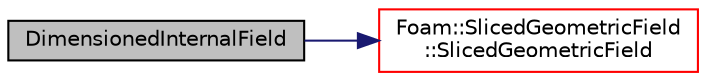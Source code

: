 digraph "DimensionedInternalField"
{
  bgcolor="transparent";
  edge [fontname="Helvetica",fontsize="10",labelfontname="Helvetica",labelfontsize="10"];
  node [fontname="Helvetica",fontsize="10",shape=record];
  rankdir="LR";
  Node1 [label="DimensionedInternalField",height=0.2,width=0.4,color="black", fillcolor="grey75", style="filled", fontcolor="black"];
  Node1 -> Node2 [color="midnightblue",fontsize="10",style="solid",fontname="Helvetica"];
  Node2 [label="Foam::SlicedGeometricField\l::SlicedGeometricField",height=0.2,width=0.4,color="red",URL="$a02339.html#a96850e9157e95987ffb4ac25c30b84c7",tooltip="Construct from components and field to slice. "];
}
